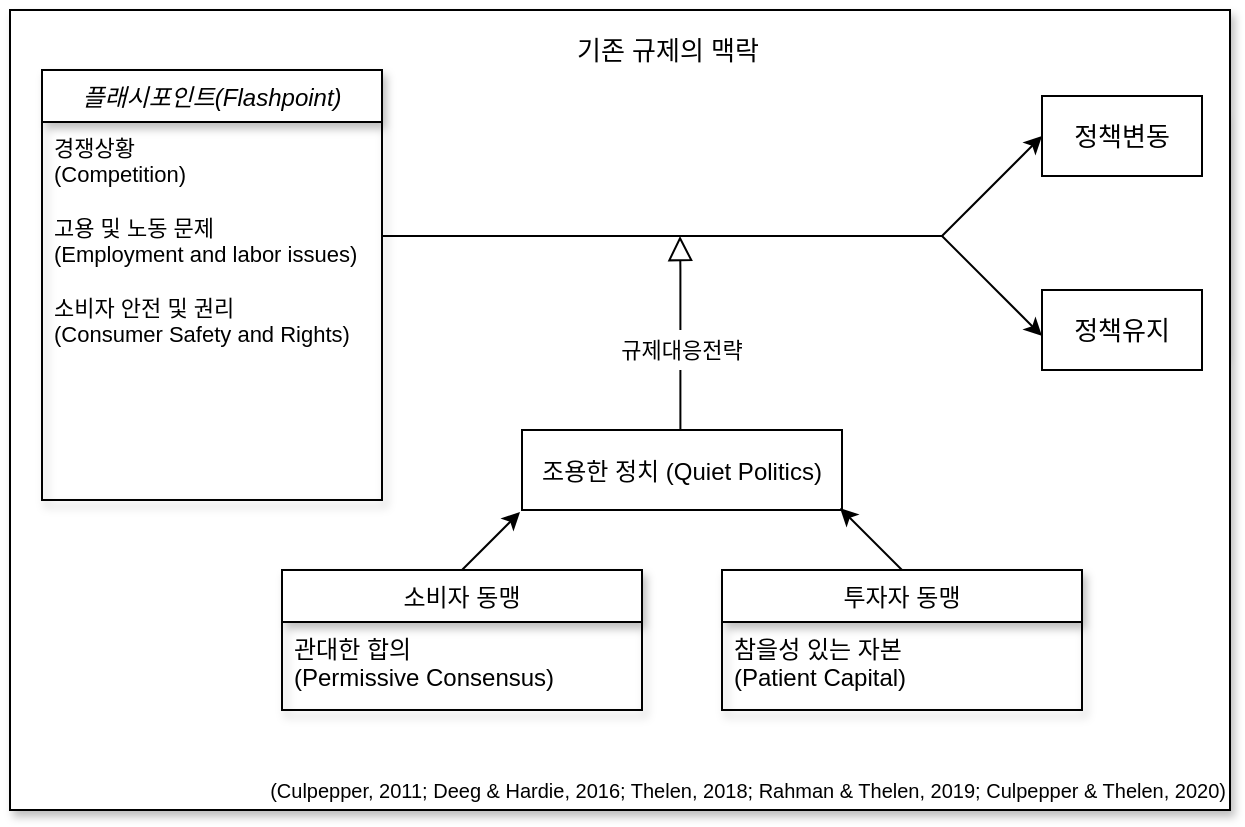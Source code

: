 <mxfile version="14.9.7" type="github">
  <diagram id="C5RBs43oDa-KdzZeNtuy" name="Page-1">
    <mxGraphModel dx="626" dy="814" grid="1" gridSize="10" guides="1" tooltips="1" connect="1" arrows="0" fold="1" page="1" pageScale="1" pageWidth="827" pageHeight="1169" math="0" shadow="0">
      <root>
        <mxCell id="WIyWlLk6GJQsqaUBKTNV-0" />
        <mxCell id="WIyWlLk6GJQsqaUBKTNV-1" parent="WIyWlLk6GJQsqaUBKTNV-0" />
        <mxCell id="w3E9dVgiMMOQhc6MH-Mk-22" value="" style="rounded=0;whiteSpace=wrap;html=1;shadow=1;" parent="WIyWlLk6GJQsqaUBKTNV-1" vertex="1">
          <mxGeometry x="566" y="182" width="120" height="120" as="geometry" />
        </mxCell>
        <mxCell id="w3E9dVgiMMOQhc6MH-Mk-11" value="" style="rounded=0;whiteSpace=wrap;html=1;shadow=1;" parent="WIyWlLk6GJQsqaUBKTNV-1" vertex="1">
          <mxGeometry x="80" y="130" width="610" height="400" as="geometry" />
        </mxCell>
        <mxCell id="zkfFHV4jXpPFQw0GAbJ--0" value="플래시포인트(Flashpoint)" style="swimlane;fontStyle=2;align=center;verticalAlign=top;childLayout=stackLayout;horizontal=1;startSize=26;horizontalStack=0;resizeParent=1;resizeLast=0;collapsible=1;marginBottom=0;rounded=0;shadow=1;strokeWidth=1;" parent="WIyWlLk6GJQsqaUBKTNV-1" vertex="1">
          <mxGeometry x="96" y="160" width="170" height="215" as="geometry">
            <mxRectangle x="230" y="140" width="160" height="26" as="alternateBounds" />
          </mxGeometry>
        </mxCell>
        <mxCell id="zkfFHV4jXpPFQw0GAbJ--3" value="경쟁상황&#xa;(Competition)&#xa;  " style="text;align=left;verticalAlign=top;spacingLeft=4;spacingRight=4;overflow=hidden;rotatable=0;points=[[0,0.5],[1,0.5]];portConstraint=eastwest;rounded=0;shadow=0;html=0;fontSize=11;" parent="zkfFHV4jXpPFQw0GAbJ--0" vertex="1">
          <mxGeometry y="26" width="170" height="40" as="geometry" />
        </mxCell>
        <mxCell id="EzcqmgJS1WTd6N7jMlVd-2" value="고용 및 노동 문제&#xa;(Employment and labor issues) &#xa;&#xa;  " style="text;align=left;verticalAlign=top;spacingLeft=4;spacingRight=4;overflow=hidden;rotatable=0;points=[[0,0.5],[1,0.5]];portConstraint=eastwest;rounded=0;shadow=0;html=0;fontSize=11;" parent="zkfFHV4jXpPFQw0GAbJ--0" vertex="1">
          <mxGeometry y="66" width="170" height="40" as="geometry" />
        </mxCell>
        <mxCell id="EzcqmgJS1WTd6N7jMlVd-3" value="소비자 안전 및 권리&#xa;(Consumer Safety and Rights)&#xa;  " style="text;align=left;verticalAlign=top;spacingLeft=4;spacingRight=4;overflow=hidden;rotatable=0;points=[[0,0.5],[1,0.5]];portConstraint=eastwest;rounded=0;shadow=0;html=0;fontSize=11;" parent="zkfFHV4jXpPFQw0GAbJ--0" vertex="1">
          <mxGeometry y="106" width="170" height="40" as="geometry" />
        </mxCell>
        <mxCell id="zkfFHV4jXpPFQw0GAbJ--13" value="투자자 동맹" style="swimlane;fontStyle=0;align=center;verticalAlign=top;childLayout=stackLayout;horizontal=1;startSize=26;horizontalStack=0;resizeParent=1;resizeLast=0;collapsible=1;marginBottom=0;rounded=0;shadow=1;strokeWidth=1;" parent="WIyWlLk6GJQsqaUBKTNV-1" vertex="1">
          <mxGeometry x="436" y="410" width="180" height="70" as="geometry">
            <mxRectangle x="340" y="380" width="170" height="26" as="alternateBounds" />
          </mxGeometry>
        </mxCell>
        <mxCell id="w3E9dVgiMMOQhc6MH-Mk-8" value="참을성 있는 자본&#xa;(Patient Capital)" style="text;align=left;verticalAlign=top;spacingLeft=4;spacingRight=4;overflow=hidden;rotatable=0;points=[[0,0.5],[1,0.5]];portConstraint=eastwest;" parent="zkfFHV4jXpPFQw0GAbJ--13" vertex="1">
          <mxGeometry y="26" width="180" height="40" as="geometry" />
        </mxCell>
        <mxCell id="zkfFHV4jXpPFQw0GAbJ--16" value="" style="endArrow=block;endSize=10;endFill=0;shadow=0;strokeWidth=1;rounded=0;edgeStyle=elbowEdgeStyle;elbow=vertical;exitX=0.495;exitY=0.025;exitDx=0;exitDy=0;exitPerimeter=0;" parent="WIyWlLk6GJQsqaUBKTNV-1" source="2KdRaOTVSJRUHwjdZnCR-6" edge="1">
          <mxGeometry width="160" relative="1" as="geometry">
            <mxPoint x="446" y="299" as="sourcePoint" />
            <mxPoint x="415" y="243" as="targetPoint" />
            <Array as="points">
              <mxPoint x="406" y="260" />
              <mxPoint x="416" y="283" />
              <mxPoint x="536" y="313" />
              <mxPoint x="266" y="327" />
            </Array>
          </mxGeometry>
        </mxCell>
        <mxCell id="zkfFHV4jXpPFQw0GAbJ--26" value="" style="endArrow=none;shadow=0;strokeWidth=1;rounded=0;endFill=0;edgeStyle=elbowEdgeStyle;elbow=vertical;exitX=1;exitY=0.5;exitDx=0;exitDy=0;" parent="WIyWlLk6GJQsqaUBKTNV-1" source="zkfFHV4jXpPFQw0GAbJ--3" edge="1">
          <mxGeometry x="0.5" y="41" relative="1" as="geometry">
            <mxPoint x="316" y="243" as="sourcePoint" />
            <mxPoint x="546" y="243" as="targetPoint" />
            <mxPoint x="-40" y="32" as="offset" />
            <Array as="points">
              <mxPoint x="556" y="243" />
              <mxPoint x="556" y="243" />
              <mxPoint x="356" y="243" />
              <mxPoint x="476" y="233" />
              <mxPoint x="456" y="203" />
              <mxPoint x="406" y="223" />
            </Array>
          </mxGeometry>
        </mxCell>
        <mxCell id="w3E9dVgiMMOQhc6MH-Mk-12" value="기존 규제의 맥락" style="text;html=1;strokeColor=none;fillColor=none;align=center;verticalAlign=middle;whiteSpace=wrap;rounded=0;shadow=1;fontSize=13;" parent="WIyWlLk6GJQsqaUBKTNV-1" vertex="1">
          <mxGeometry x="336" y="140" width="146" height="20" as="geometry" />
        </mxCell>
        <mxCell id="2KdRaOTVSJRUHwjdZnCR-1" value="규제대응전략" style="text;html=1;align=center;verticalAlign=middle;whiteSpace=wrap;rounded=0;fontSize=11;fillColor=#ffffff;" vertex="1" parent="WIyWlLk6GJQsqaUBKTNV-1">
          <mxGeometry x="376" y="290" width="80" height="20" as="geometry" />
        </mxCell>
        <mxCell id="2KdRaOTVSJRUHwjdZnCR-3" value="소비자 동맹" style="swimlane;fontStyle=0;align=center;verticalAlign=top;childLayout=stackLayout;horizontal=1;startSize=26;horizontalStack=0;resizeParent=1;resizeLast=0;collapsible=1;marginBottom=0;rounded=0;shadow=1;strokeWidth=1;" vertex="1" parent="WIyWlLk6GJQsqaUBKTNV-1">
          <mxGeometry x="216" y="410" width="180" height="70" as="geometry">
            <mxRectangle x="340" y="380" width="170" height="26" as="alternateBounds" />
          </mxGeometry>
        </mxCell>
        <mxCell id="2KdRaOTVSJRUHwjdZnCR-4" value="관대한 합의&#xa;(Permissive Consensus)&#xa;" style="text;align=left;verticalAlign=top;spacingLeft=4;spacingRight=4;overflow=hidden;rotatable=0;points=[[0,0.5],[1,0.5]];portConstraint=eastwest;" vertex="1" parent="2KdRaOTVSJRUHwjdZnCR-3">
          <mxGeometry y="26" width="180" height="44" as="geometry" />
        </mxCell>
        <mxCell id="2KdRaOTVSJRUHwjdZnCR-8" value="" style="rounded=0;whiteSpace=wrap;html=1;fontSize=11;fillColor=#ffffff;align=left;verticalAlign=bottom;" vertex="1" parent="WIyWlLk6GJQsqaUBKTNV-1">
          <mxGeometry x="336" y="340" width="160" height="40" as="geometry" />
        </mxCell>
        <mxCell id="2KdRaOTVSJRUHwjdZnCR-6" value="조용한 정치 (Quiet Politics)" style="text;align=center;verticalAlign=middle;spacingLeft=4;spacingRight=4;overflow=hidden;rotatable=0;points=[[0,0.5],[1,0.5]];portConstraint=eastwest;" vertex="1" parent="WIyWlLk6GJQsqaUBKTNV-1">
          <mxGeometry x="336" y="340" width="160" height="40" as="geometry" />
        </mxCell>
        <mxCell id="2KdRaOTVSJRUHwjdZnCR-12" value="" style="endArrow=classic;html=1;fontSize=13;" edge="1" parent="WIyWlLk6GJQsqaUBKTNV-1">
          <mxGeometry width="50" height="50" relative="1" as="geometry">
            <mxPoint x="306" y="410" as="sourcePoint" />
            <mxPoint x="335" y="381" as="targetPoint" />
          </mxGeometry>
        </mxCell>
        <mxCell id="2KdRaOTVSJRUHwjdZnCR-13" value="" style="endArrow=classic;html=1;fontSize=13;" edge="1" parent="WIyWlLk6GJQsqaUBKTNV-1">
          <mxGeometry width="50" height="50" relative="1" as="geometry">
            <mxPoint x="526" y="410" as="sourcePoint" />
            <mxPoint x="495" y="379" as="targetPoint" />
          </mxGeometry>
        </mxCell>
        <mxCell id="2KdRaOTVSJRUHwjdZnCR-17" value="정책변동" style="text;html=1;align=center;verticalAlign=middle;whiteSpace=wrap;rounded=0;fontSize=13;strokeColor=#000000;fillColor=#ffffff;" vertex="1" parent="WIyWlLk6GJQsqaUBKTNV-1">
          <mxGeometry x="596" y="173" width="80" height="40" as="geometry" />
        </mxCell>
        <mxCell id="2KdRaOTVSJRUHwjdZnCR-19" value="정책유지" style="text;html=1;align=center;verticalAlign=middle;whiteSpace=wrap;rounded=0;fontSize=13;strokeColor=#000000;fillColor=#ffffff;" vertex="1" parent="WIyWlLk6GJQsqaUBKTNV-1">
          <mxGeometry x="596" y="270" width="80" height="40" as="geometry" />
        </mxCell>
        <mxCell id="2KdRaOTVSJRUHwjdZnCR-20" value="" style="endArrow=classic;html=1;fontSize=13;" edge="1" parent="WIyWlLk6GJQsqaUBKTNV-1">
          <mxGeometry width="50" height="50" relative="1" as="geometry">
            <mxPoint x="546" y="243" as="sourcePoint" />
            <mxPoint x="596" y="193" as="targetPoint" />
          </mxGeometry>
        </mxCell>
        <mxCell id="2KdRaOTVSJRUHwjdZnCR-22" value="" style="endArrow=classic;html=1;fontSize=13;entryX=0;entryY=0.5;entryDx=0;entryDy=0;" edge="1" parent="WIyWlLk6GJQsqaUBKTNV-1">
          <mxGeometry width="50" height="50" relative="1" as="geometry">
            <mxPoint x="546" y="243" as="sourcePoint" />
            <mxPoint x="596" y="293" as="targetPoint" />
          </mxGeometry>
        </mxCell>
        <mxCell id="2KdRaOTVSJRUHwjdZnCR-24" value="(Culpepper, 2011; Deeg &amp;amp; Hardie, 2016; Thelen, 2018;&amp;nbsp;Rahman &amp;amp; Thelen, 2019; Culpepper &amp;amp; Thelen, 2020)" style="text;html=1;strokeColor=none;fillColor=none;align=right;verticalAlign=middle;whiteSpace=wrap;rounded=0;fontSize=10;" vertex="1" parent="WIyWlLk6GJQsqaUBKTNV-1">
          <mxGeometry x="80" y="510" width="610" height="20" as="geometry" />
        </mxCell>
      </root>
    </mxGraphModel>
  </diagram>
</mxfile>
